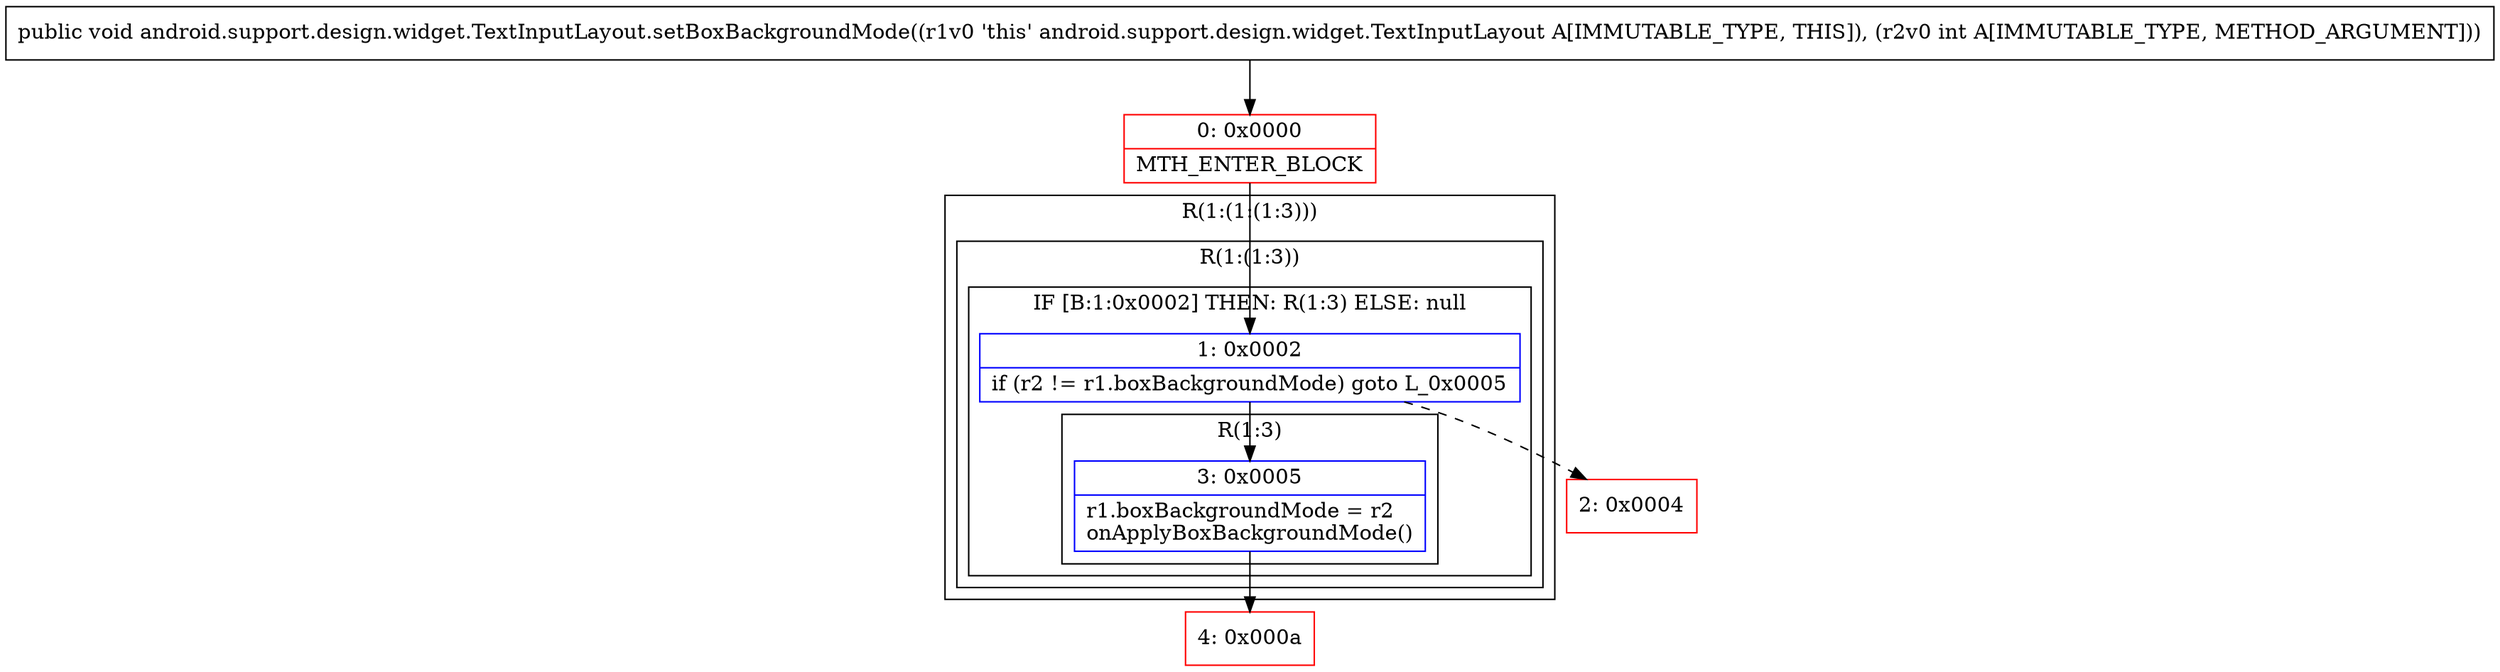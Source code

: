 digraph "CFG forandroid.support.design.widget.TextInputLayout.setBoxBackgroundMode(I)V" {
subgraph cluster_Region_1664712770 {
label = "R(1:(1:(1:3)))";
node [shape=record,color=blue];
subgraph cluster_Region_319540299 {
label = "R(1:(1:3))";
node [shape=record,color=blue];
subgraph cluster_IfRegion_1910757046 {
label = "IF [B:1:0x0002] THEN: R(1:3) ELSE: null";
node [shape=record,color=blue];
Node_1 [shape=record,label="{1\:\ 0x0002|if (r2 != r1.boxBackgroundMode) goto L_0x0005\l}"];
subgraph cluster_Region_2010038571 {
label = "R(1:3)";
node [shape=record,color=blue];
Node_3 [shape=record,label="{3\:\ 0x0005|r1.boxBackgroundMode = r2\lonApplyBoxBackgroundMode()\l}"];
}
}
}
}
Node_0 [shape=record,color=red,label="{0\:\ 0x0000|MTH_ENTER_BLOCK\l}"];
Node_2 [shape=record,color=red,label="{2\:\ 0x0004}"];
Node_4 [shape=record,color=red,label="{4\:\ 0x000a}"];
MethodNode[shape=record,label="{public void android.support.design.widget.TextInputLayout.setBoxBackgroundMode((r1v0 'this' android.support.design.widget.TextInputLayout A[IMMUTABLE_TYPE, THIS]), (r2v0 int A[IMMUTABLE_TYPE, METHOD_ARGUMENT])) }"];
MethodNode -> Node_0;
Node_1 -> Node_2[style=dashed];
Node_1 -> Node_3;
Node_3 -> Node_4;
Node_0 -> Node_1;
}

